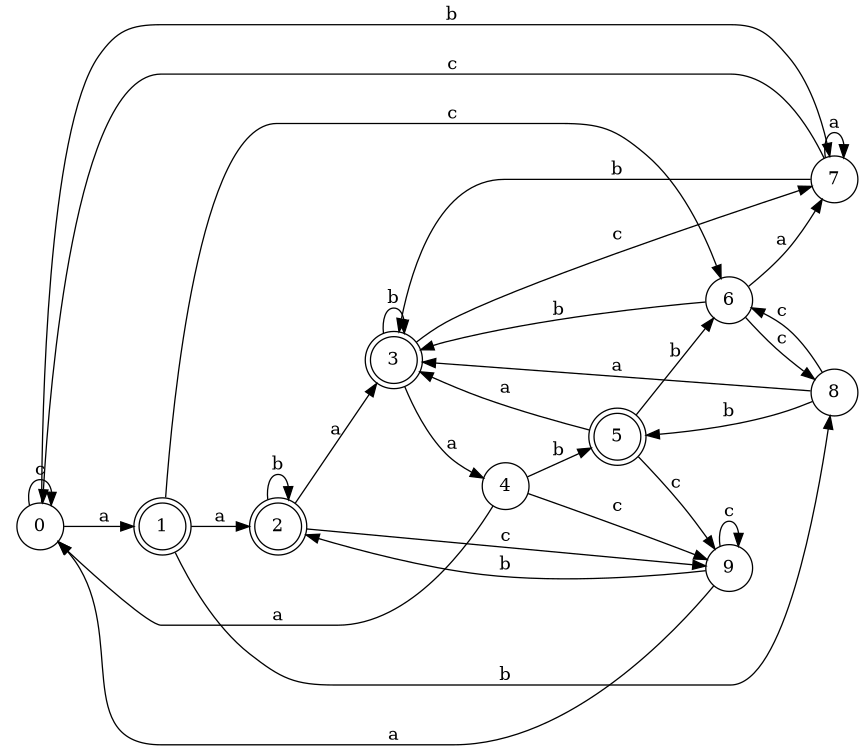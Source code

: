 digraph n8_2 {
__start0 [label="" shape="none"];

rankdir=LR;
size="8,5";

s0 [style="filled", color="black", fillcolor="white" shape="circle", label="0"];
s1 [style="rounded,filled", color="black", fillcolor="white" shape="doublecircle", label="1"];
s2 [style="rounded,filled", color="black", fillcolor="white" shape="doublecircle", label="2"];
s3 [style="rounded,filled", color="black", fillcolor="white" shape="doublecircle", label="3"];
s4 [style="filled", color="black", fillcolor="white" shape="circle", label="4"];
s5 [style="rounded,filled", color="black", fillcolor="white" shape="doublecircle", label="5"];
s6 [style="filled", color="black", fillcolor="white" shape="circle", label="6"];
s7 [style="filled", color="black", fillcolor="white" shape="circle", label="7"];
s8 [style="filled", color="black", fillcolor="white" shape="circle", label="8"];
s9 [style="filled", color="black", fillcolor="white" shape="circle", label="9"];
s0 -> s1 [label="a"];
s0 -> s7 [label="b"];
s0 -> s0 [label="c"];
s1 -> s2 [label="a"];
s1 -> s8 [label="b"];
s1 -> s6 [label="c"];
s2 -> s3 [label="a"];
s2 -> s2 [label="b"];
s2 -> s9 [label="c"];
s3 -> s4 [label="a"];
s3 -> s3 [label="b"];
s3 -> s7 [label="c"];
s4 -> s0 [label="a"];
s4 -> s5 [label="b"];
s4 -> s9 [label="c"];
s5 -> s3 [label="a"];
s5 -> s6 [label="b"];
s5 -> s9 [label="c"];
s6 -> s7 [label="a"];
s6 -> s3 [label="b"];
s6 -> s8 [label="c"];
s7 -> s7 [label="a"];
s7 -> s3 [label="b"];
s7 -> s0 [label="c"];
s8 -> s3 [label="a"];
s8 -> s5 [label="b"];
s8 -> s6 [label="c"];
s9 -> s0 [label="a"];
s9 -> s2 [label="b"];
s9 -> s9 [label="c"];

}